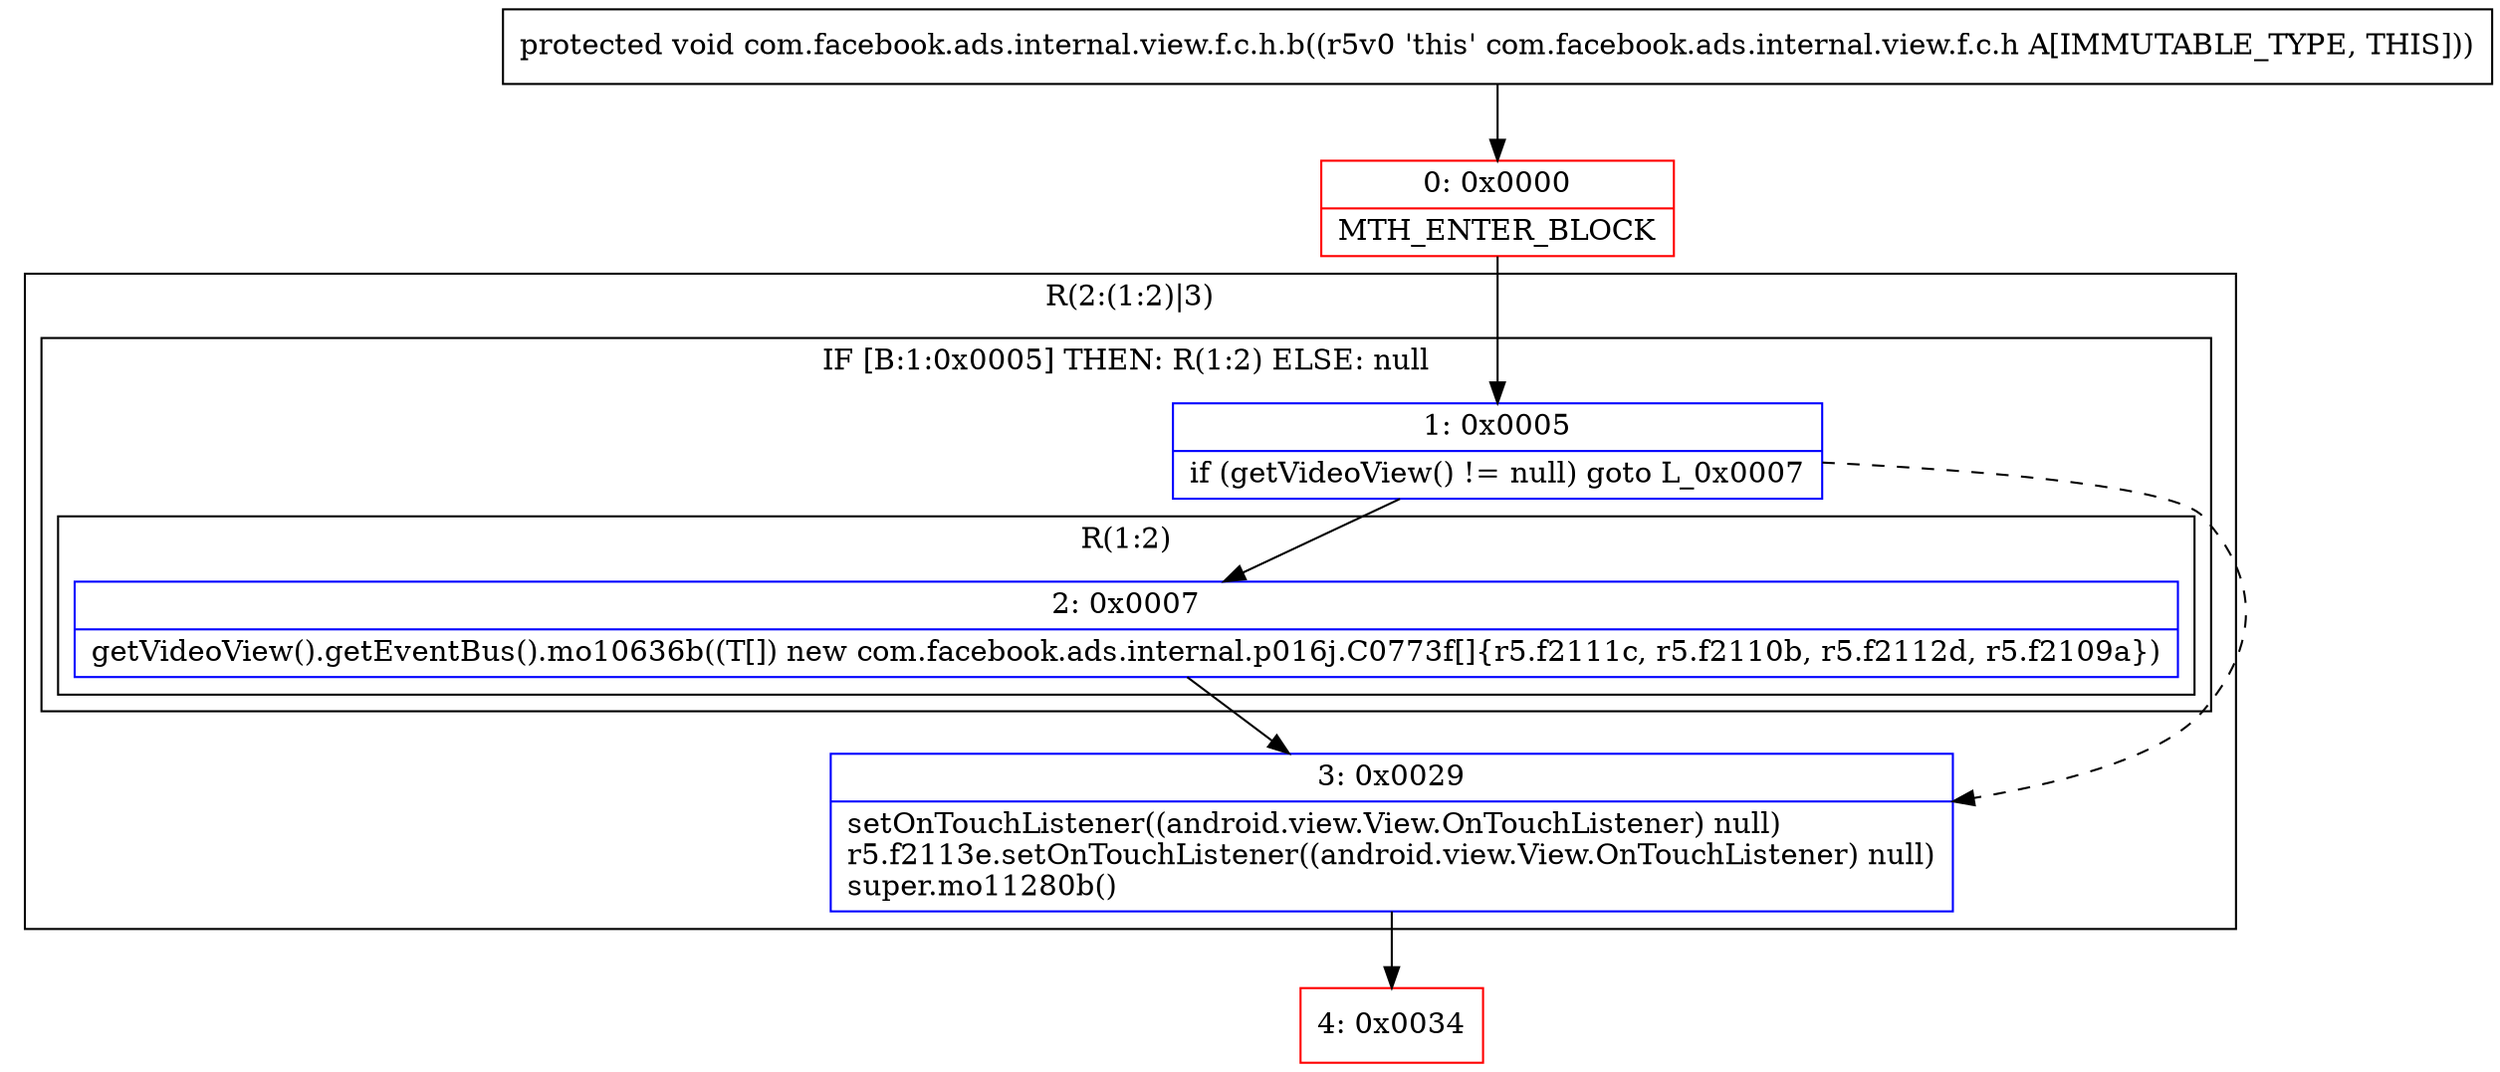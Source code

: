 digraph "CFG forcom.facebook.ads.internal.view.f.c.h.b()V" {
subgraph cluster_Region_1751877239 {
label = "R(2:(1:2)|3)";
node [shape=record,color=blue];
subgraph cluster_IfRegion_890150377 {
label = "IF [B:1:0x0005] THEN: R(1:2) ELSE: null";
node [shape=record,color=blue];
Node_1 [shape=record,label="{1\:\ 0x0005|if (getVideoView() != null) goto L_0x0007\l}"];
subgraph cluster_Region_1009527284 {
label = "R(1:2)";
node [shape=record,color=blue];
Node_2 [shape=record,label="{2\:\ 0x0007|getVideoView().getEventBus().mo10636b((T[]) new com.facebook.ads.internal.p016j.C0773f[]\{r5.f2111c, r5.f2110b, r5.f2112d, r5.f2109a\})\l}"];
}
}
Node_3 [shape=record,label="{3\:\ 0x0029|setOnTouchListener((android.view.View.OnTouchListener) null)\lr5.f2113e.setOnTouchListener((android.view.View.OnTouchListener) null)\lsuper.mo11280b()\l}"];
}
Node_0 [shape=record,color=red,label="{0\:\ 0x0000|MTH_ENTER_BLOCK\l}"];
Node_4 [shape=record,color=red,label="{4\:\ 0x0034}"];
MethodNode[shape=record,label="{protected void com.facebook.ads.internal.view.f.c.h.b((r5v0 'this' com.facebook.ads.internal.view.f.c.h A[IMMUTABLE_TYPE, THIS])) }"];
MethodNode -> Node_0;
Node_1 -> Node_2;
Node_1 -> Node_3[style=dashed];
Node_2 -> Node_3;
Node_3 -> Node_4;
Node_0 -> Node_1;
}

